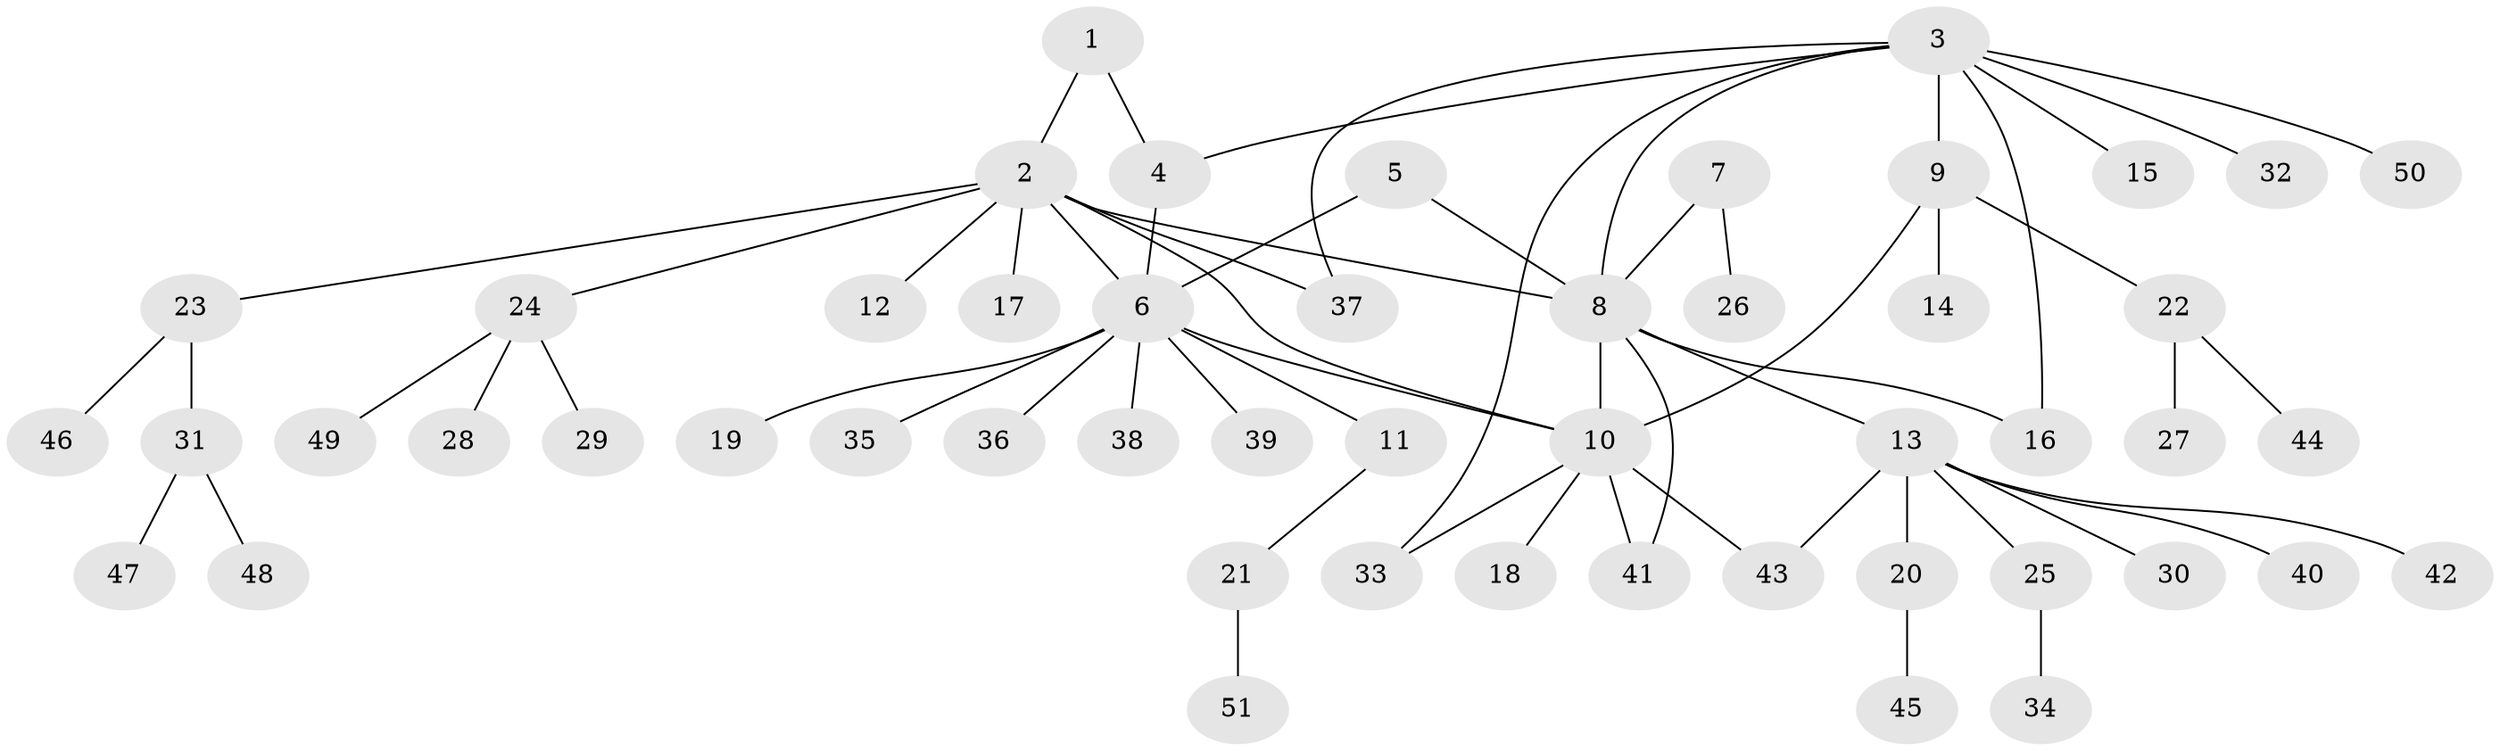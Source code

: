 // coarse degree distribution, {2: 0.23076923076923078, 8: 0.05128205128205128, 11: 0.02564102564102564, 1: 0.5641025641025641, 12: 0.02564102564102564, 3: 0.05128205128205128, 7: 0.02564102564102564, 4: 0.02564102564102564}
// Generated by graph-tools (version 1.1) at 2025/42/03/06/25 10:42:08]
// undirected, 51 vertices, 61 edges
graph export_dot {
graph [start="1"]
  node [color=gray90,style=filled];
  1;
  2;
  3;
  4;
  5;
  6;
  7;
  8;
  9;
  10;
  11;
  12;
  13;
  14;
  15;
  16;
  17;
  18;
  19;
  20;
  21;
  22;
  23;
  24;
  25;
  26;
  27;
  28;
  29;
  30;
  31;
  32;
  33;
  34;
  35;
  36;
  37;
  38;
  39;
  40;
  41;
  42;
  43;
  44;
  45;
  46;
  47;
  48;
  49;
  50;
  51;
  1 -- 2;
  1 -- 4;
  2 -- 6;
  2 -- 8;
  2 -- 10;
  2 -- 12;
  2 -- 17;
  2 -- 23;
  2 -- 24;
  2 -- 37;
  3 -- 4;
  3 -- 8;
  3 -- 9;
  3 -- 15;
  3 -- 16;
  3 -- 32;
  3 -- 33;
  3 -- 37;
  3 -- 50;
  4 -- 6;
  5 -- 6;
  5 -- 8;
  6 -- 10;
  6 -- 11;
  6 -- 19;
  6 -- 35;
  6 -- 36;
  6 -- 38;
  6 -- 39;
  7 -- 8;
  7 -- 26;
  8 -- 10;
  8 -- 13;
  8 -- 16;
  8 -- 41;
  9 -- 10;
  9 -- 14;
  9 -- 22;
  10 -- 18;
  10 -- 33;
  10 -- 41;
  10 -- 43;
  11 -- 21;
  13 -- 20;
  13 -- 25;
  13 -- 30;
  13 -- 40;
  13 -- 42;
  13 -- 43;
  20 -- 45;
  21 -- 51;
  22 -- 27;
  22 -- 44;
  23 -- 31;
  23 -- 46;
  24 -- 28;
  24 -- 29;
  24 -- 49;
  25 -- 34;
  31 -- 47;
  31 -- 48;
}
